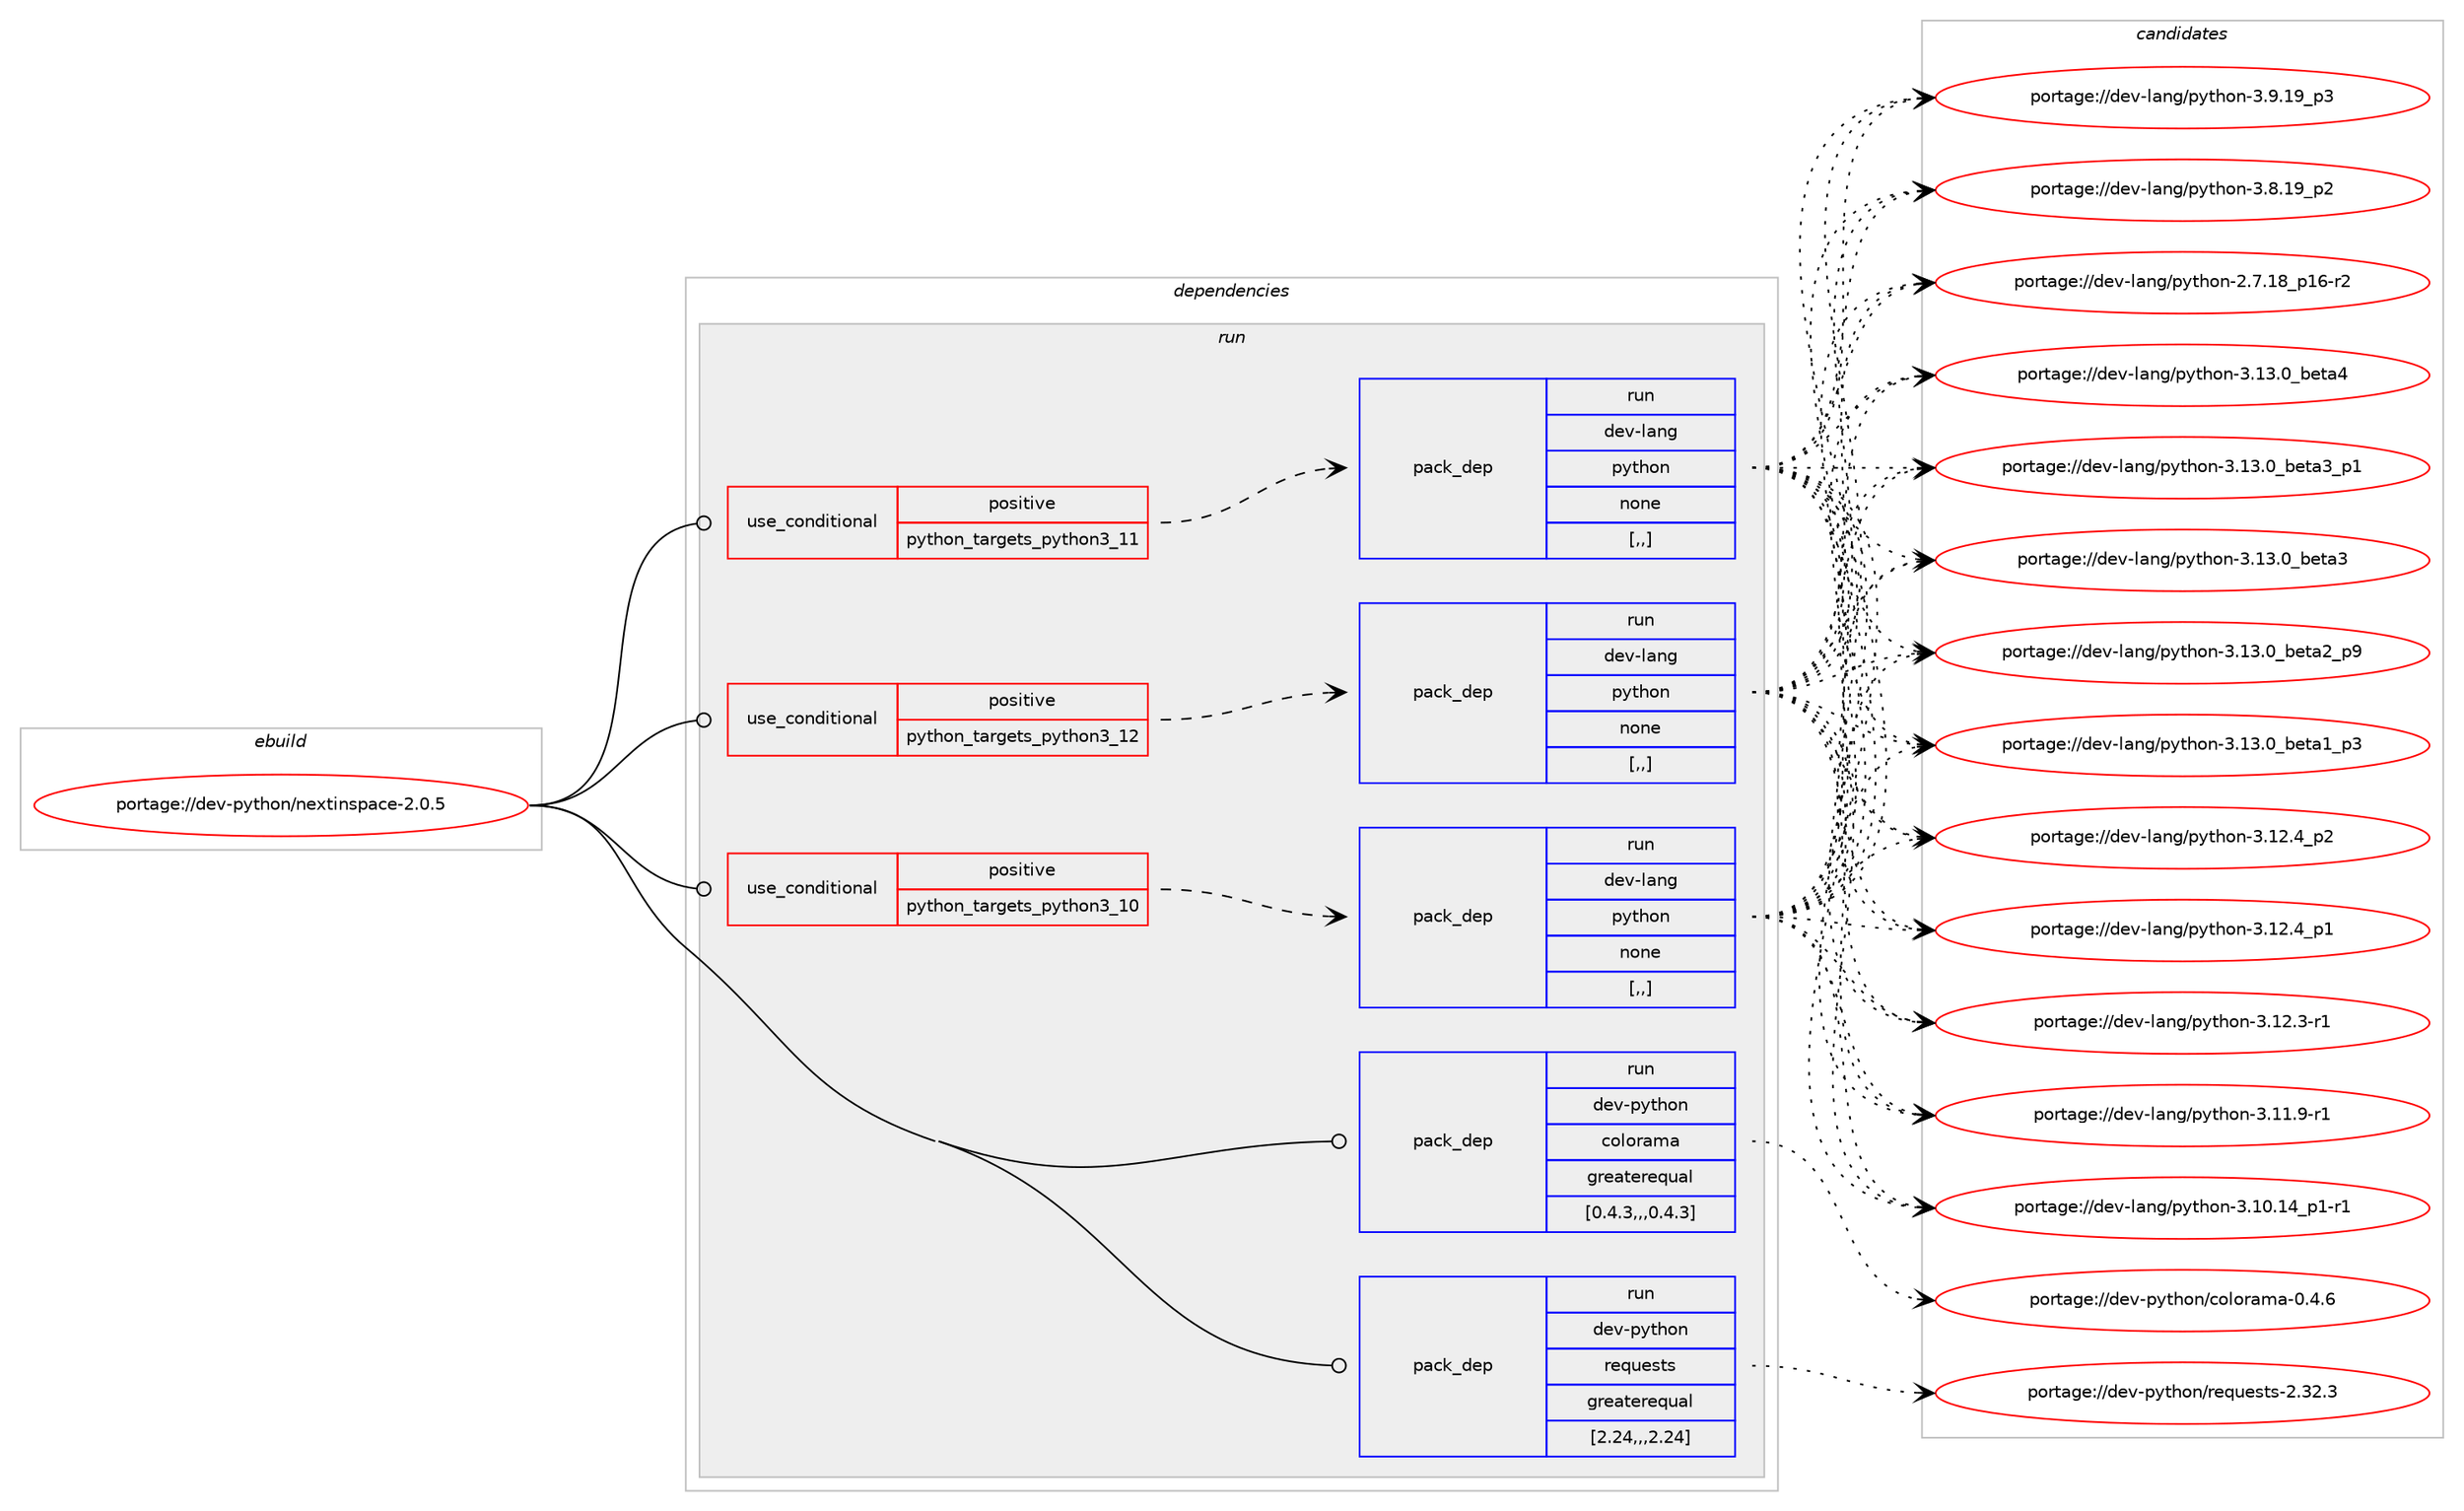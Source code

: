 digraph prolog {

# *************
# Graph options
# *************

newrank=true;
concentrate=true;
compound=true;
graph [rankdir=LR,fontname=Helvetica,fontsize=10,ranksep=1.5];#, ranksep=2.5, nodesep=0.2];
edge  [arrowhead=vee];
node  [fontname=Helvetica,fontsize=10];

# **********
# The ebuild
# **********

subgraph cluster_leftcol {
color=gray;
label=<<i>ebuild</i>>;
id [label="portage://dev-python/nextinspace-2.0.5", color=red, width=4, href="../dev-python/nextinspace-2.0.5.svg"];
}

# ****************
# The dependencies
# ****************

subgraph cluster_midcol {
color=gray;
label=<<i>dependencies</i>>;
subgraph cluster_compile {
fillcolor="#eeeeee";
style=filled;
label=<<i>compile</i>>;
}
subgraph cluster_compileandrun {
fillcolor="#eeeeee";
style=filled;
label=<<i>compile and run</i>>;
}
subgraph cluster_run {
fillcolor="#eeeeee";
style=filled;
label=<<i>run</i>>;
subgraph cond35298 {
dependency152633 [label=<<TABLE BORDER="0" CELLBORDER="1" CELLSPACING="0" CELLPADDING="4"><TR><TD ROWSPAN="3" CELLPADDING="10">use_conditional</TD></TR><TR><TD>positive</TD></TR><TR><TD>python_targets_python3_10</TD></TR></TABLE>>, shape=none, color=red];
subgraph pack116086 {
dependency152634 [label=<<TABLE BORDER="0" CELLBORDER="1" CELLSPACING="0" CELLPADDING="4" WIDTH="220"><TR><TD ROWSPAN="6" CELLPADDING="30">pack_dep</TD></TR><TR><TD WIDTH="110">run</TD></TR><TR><TD>dev-lang</TD></TR><TR><TD>python</TD></TR><TR><TD>none</TD></TR><TR><TD>[,,]</TD></TR></TABLE>>, shape=none, color=blue];
}
dependency152633:e -> dependency152634:w [weight=20,style="dashed",arrowhead="vee"];
}
id:e -> dependency152633:w [weight=20,style="solid",arrowhead="odot"];
subgraph cond35299 {
dependency152635 [label=<<TABLE BORDER="0" CELLBORDER="1" CELLSPACING="0" CELLPADDING="4"><TR><TD ROWSPAN="3" CELLPADDING="10">use_conditional</TD></TR><TR><TD>positive</TD></TR><TR><TD>python_targets_python3_11</TD></TR></TABLE>>, shape=none, color=red];
subgraph pack116087 {
dependency152636 [label=<<TABLE BORDER="0" CELLBORDER="1" CELLSPACING="0" CELLPADDING="4" WIDTH="220"><TR><TD ROWSPAN="6" CELLPADDING="30">pack_dep</TD></TR><TR><TD WIDTH="110">run</TD></TR><TR><TD>dev-lang</TD></TR><TR><TD>python</TD></TR><TR><TD>none</TD></TR><TR><TD>[,,]</TD></TR></TABLE>>, shape=none, color=blue];
}
dependency152635:e -> dependency152636:w [weight=20,style="dashed",arrowhead="vee"];
}
id:e -> dependency152635:w [weight=20,style="solid",arrowhead="odot"];
subgraph cond35300 {
dependency152637 [label=<<TABLE BORDER="0" CELLBORDER="1" CELLSPACING="0" CELLPADDING="4"><TR><TD ROWSPAN="3" CELLPADDING="10">use_conditional</TD></TR><TR><TD>positive</TD></TR><TR><TD>python_targets_python3_12</TD></TR></TABLE>>, shape=none, color=red];
subgraph pack116088 {
dependency152638 [label=<<TABLE BORDER="0" CELLBORDER="1" CELLSPACING="0" CELLPADDING="4" WIDTH="220"><TR><TD ROWSPAN="6" CELLPADDING="30">pack_dep</TD></TR><TR><TD WIDTH="110">run</TD></TR><TR><TD>dev-lang</TD></TR><TR><TD>python</TD></TR><TR><TD>none</TD></TR><TR><TD>[,,]</TD></TR></TABLE>>, shape=none, color=blue];
}
dependency152637:e -> dependency152638:w [weight=20,style="dashed",arrowhead="vee"];
}
id:e -> dependency152637:w [weight=20,style="solid",arrowhead="odot"];
subgraph pack116089 {
dependency152639 [label=<<TABLE BORDER="0" CELLBORDER="1" CELLSPACING="0" CELLPADDING="4" WIDTH="220"><TR><TD ROWSPAN="6" CELLPADDING="30">pack_dep</TD></TR><TR><TD WIDTH="110">run</TD></TR><TR><TD>dev-python</TD></TR><TR><TD>colorama</TD></TR><TR><TD>greaterequal</TD></TR><TR><TD>[0.4.3,,,0.4.3]</TD></TR></TABLE>>, shape=none, color=blue];
}
id:e -> dependency152639:w [weight=20,style="solid",arrowhead="odot"];
subgraph pack116090 {
dependency152640 [label=<<TABLE BORDER="0" CELLBORDER="1" CELLSPACING="0" CELLPADDING="4" WIDTH="220"><TR><TD ROWSPAN="6" CELLPADDING="30">pack_dep</TD></TR><TR><TD WIDTH="110">run</TD></TR><TR><TD>dev-python</TD></TR><TR><TD>requests</TD></TR><TR><TD>greaterequal</TD></TR><TR><TD>[2.24,,,2.24]</TD></TR></TABLE>>, shape=none, color=blue];
}
id:e -> dependency152640:w [weight=20,style="solid",arrowhead="odot"];
}
}

# **************
# The candidates
# **************

subgraph cluster_choices {
rank=same;
color=gray;
label=<<i>candidates</i>>;

subgraph choice116086 {
color=black;
nodesep=1;
choice1001011184510897110103471121211161041111104551464951464895981011169752 [label="portage://dev-lang/python-3.13.0_beta4", color=red, width=4,href="../dev-lang/python-3.13.0_beta4.svg"];
choice10010111845108971101034711212111610411111045514649514648959810111697519511249 [label="portage://dev-lang/python-3.13.0_beta3_p1", color=red, width=4,href="../dev-lang/python-3.13.0_beta3_p1.svg"];
choice1001011184510897110103471121211161041111104551464951464895981011169751 [label="portage://dev-lang/python-3.13.0_beta3", color=red, width=4,href="../dev-lang/python-3.13.0_beta3.svg"];
choice10010111845108971101034711212111610411111045514649514648959810111697509511257 [label="portage://dev-lang/python-3.13.0_beta2_p9", color=red, width=4,href="../dev-lang/python-3.13.0_beta2_p9.svg"];
choice10010111845108971101034711212111610411111045514649514648959810111697499511251 [label="portage://dev-lang/python-3.13.0_beta1_p3", color=red, width=4,href="../dev-lang/python-3.13.0_beta1_p3.svg"];
choice100101118451089711010347112121116104111110455146495046529511250 [label="portage://dev-lang/python-3.12.4_p2", color=red, width=4,href="../dev-lang/python-3.12.4_p2.svg"];
choice100101118451089711010347112121116104111110455146495046529511249 [label="portage://dev-lang/python-3.12.4_p1", color=red, width=4,href="../dev-lang/python-3.12.4_p1.svg"];
choice100101118451089711010347112121116104111110455146495046514511449 [label="portage://dev-lang/python-3.12.3-r1", color=red, width=4,href="../dev-lang/python-3.12.3-r1.svg"];
choice100101118451089711010347112121116104111110455146494946574511449 [label="portage://dev-lang/python-3.11.9-r1", color=red, width=4,href="../dev-lang/python-3.11.9-r1.svg"];
choice100101118451089711010347112121116104111110455146494846495295112494511449 [label="portage://dev-lang/python-3.10.14_p1-r1", color=red, width=4,href="../dev-lang/python-3.10.14_p1-r1.svg"];
choice100101118451089711010347112121116104111110455146574649579511251 [label="portage://dev-lang/python-3.9.19_p3", color=red, width=4,href="../dev-lang/python-3.9.19_p3.svg"];
choice100101118451089711010347112121116104111110455146564649579511250 [label="portage://dev-lang/python-3.8.19_p2", color=red, width=4,href="../dev-lang/python-3.8.19_p2.svg"];
choice100101118451089711010347112121116104111110455046554649569511249544511450 [label="portage://dev-lang/python-2.7.18_p16-r2", color=red, width=4,href="../dev-lang/python-2.7.18_p16-r2.svg"];
dependency152634:e -> choice1001011184510897110103471121211161041111104551464951464895981011169752:w [style=dotted,weight="100"];
dependency152634:e -> choice10010111845108971101034711212111610411111045514649514648959810111697519511249:w [style=dotted,weight="100"];
dependency152634:e -> choice1001011184510897110103471121211161041111104551464951464895981011169751:w [style=dotted,weight="100"];
dependency152634:e -> choice10010111845108971101034711212111610411111045514649514648959810111697509511257:w [style=dotted,weight="100"];
dependency152634:e -> choice10010111845108971101034711212111610411111045514649514648959810111697499511251:w [style=dotted,weight="100"];
dependency152634:e -> choice100101118451089711010347112121116104111110455146495046529511250:w [style=dotted,weight="100"];
dependency152634:e -> choice100101118451089711010347112121116104111110455146495046529511249:w [style=dotted,weight="100"];
dependency152634:e -> choice100101118451089711010347112121116104111110455146495046514511449:w [style=dotted,weight="100"];
dependency152634:e -> choice100101118451089711010347112121116104111110455146494946574511449:w [style=dotted,weight="100"];
dependency152634:e -> choice100101118451089711010347112121116104111110455146494846495295112494511449:w [style=dotted,weight="100"];
dependency152634:e -> choice100101118451089711010347112121116104111110455146574649579511251:w [style=dotted,weight="100"];
dependency152634:e -> choice100101118451089711010347112121116104111110455146564649579511250:w [style=dotted,weight="100"];
dependency152634:e -> choice100101118451089711010347112121116104111110455046554649569511249544511450:w [style=dotted,weight="100"];
}
subgraph choice116087 {
color=black;
nodesep=1;
choice1001011184510897110103471121211161041111104551464951464895981011169752 [label="portage://dev-lang/python-3.13.0_beta4", color=red, width=4,href="../dev-lang/python-3.13.0_beta4.svg"];
choice10010111845108971101034711212111610411111045514649514648959810111697519511249 [label="portage://dev-lang/python-3.13.0_beta3_p1", color=red, width=4,href="../dev-lang/python-3.13.0_beta3_p1.svg"];
choice1001011184510897110103471121211161041111104551464951464895981011169751 [label="portage://dev-lang/python-3.13.0_beta3", color=red, width=4,href="../dev-lang/python-3.13.0_beta3.svg"];
choice10010111845108971101034711212111610411111045514649514648959810111697509511257 [label="portage://dev-lang/python-3.13.0_beta2_p9", color=red, width=4,href="../dev-lang/python-3.13.0_beta2_p9.svg"];
choice10010111845108971101034711212111610411111045514649514648959810111697499511251 [label="portage://dev-lang/python-3.13.0_beta1_p3", color=red, width=4,href="../dev-lang/python-3.13.0_beta1_p3.svg"];
choice100101118451089711010347112121116104111110455146495046529511250 [label="portage://dev-lang/python-3.12.4_p2", color=red, width=4,href="../dev-lang/python-3.12.4_p2.svg"];
choice100101118451089711010347112121116104111110455146495046529511249 [label="portage://dev-lang/python-3.12.4_p1", color=red, width=4,href="../dev-lang/python-3.12.4_p1.svg"];
choice100101118451089711010347112121116104111110455146495046514511449 [label="portage://dev-lang/python-3.12.3-r1", color=red, width=4,href="../dev-lang/python-3.12.3-r1.svg"];
choice100101118451089711010347112121116104111110455146494946574511449 [label="portage://dev-lang/python-3.11.9-r1", color=red, width=4,href="../dev-lang/python-3.11.9-r1.svg"];
choice100101118451089711010347112121116104111110455146494846495295112494511449 [label="portage://dev-lang/python-3.10.14_p1-r1", color=red, width=4,href="../dev-lang/python-3.10.14_p1-r1.svg"];
choice100101118451089711010347112121116104111110455146574649579511251 [label="portage://dev-lang/python-3.9.19_p3", color=red, width=4,href="../dev-lang/python-3.9.19_p3.svg"];
choice100101118451089711010347112121116104111110455146564649579511250 [label="portage://dev-lang/python-3.8.19_p2", color=red, width=4,href="../dev-lang/python-3.8.19_p2.svg"];
choice100101118451089711010347112121116104111110455046554649569511249544511450 [label="portage://dev-lang/python-2.7.18_p16-r2", color=red, width=4,href="../dev-lang/python-2.7.18_p16-r2.svg"];
dependency152636:e -> choice1001011184510897110103471121211161041111104551464951464895981011169752:w [style=dotted,weight="100"];
dependency152636:e -> choice10010111845108971101034711212111610411111045514649514648959810111697519511249:w [style=dotted,weight="100"];
dependency152636:e -> choice1001011184510897110103471121211161041111104551464951464895981011169751:w [style=dotted,weight="100"];
dependency152636:e -> choice10010111845108971101034711212111610411111045514649514648959810111697509511257:w [style=dotted,weight="100"];
dependency152636:e -> choice10010111845108971101034711212111610411111045514649514648959810111697499511251:w [style=dotted,weight="100"];
dependency152636:e -> choice100101118451089711010347112121116104111110455146495046529511250:w [style=dotted,weight="100"];
dependency152636:e -> choice100101118451089711010347112121116104111110455146495046529511249:w [style=dotted,weight="100"];
dependency152636:e -> choice100101118451089711010347112121116104111110455146495046514511449:w [style=dotted,weight="100"];
dependency152636:e -> choice100101118451089711010347112121116104111110455146494946574511449:w [style=dotted,weight="100"];
dependency152636:e -> choice100101118451089711010347112121116104111110455146494846495295112494511449:w [style=dotted,weight="100"];
dependency152636:e -> choice100101118451089711010347112121116104111110455146574649579511251:w [style=dotted,weight="100"];
dependency152636:e -> choice100101118451089711010347112121116104111110455146564649579511250:w [style=dotted,weight="100"];
dependency152636:e -> choice100101118451089711010347112121116104111110455046554649569511249544511450:w [style=dotted,weight="100"];
}
subgraph choice116088 {
color=black;
nodesep=1;
choice1001011184510897110103471121211161041111104551464951464895981011169752 [label="portage://dev-lang/python-3.13.0_beta4", color=red, width=4,href="../dev-lang/python-3.13.0_beta4.svg"];
choice10010111845108971101034711212111610411111045514649514648959810111697519511249 [label="portage://dev-lang/python-3.13.0_beta3_p1", color=red, width=4,href="../dev-lang/python-3.13.0_beta3_p1.svg"];
choice1001011184510897110103471121211161041111104551464951464895981011169751 [label="portage://dev-lang/python-3.13.0_beta3", color=red, width=4,href="../dev-lang/python-3.13.0_beta3.svg"];
choice10010111845108971101034711212111610411111045514649514648959810111697509511257 [label="portage://dev-lang/python-3.13.0_beta2_p9", color=red, width=4,href="../dev-lang/python-3.13.0_beta2_p9.svg"];
choice10010111845108971101034711212111610411111045514649514648959810111697499511251 [label="portage://dev-lang/python-3.13.0_beta1_p3", color=red, width=4,href="../dev-lang/python-3.13.0_beta1_p3.svg"];
choice100101118451089711010347112121116104111110455146495046529511250 [label="portage://dev-lang/python-3.12.4_p2", color=red, width=4,href="../dev-lang/python-3.12.4_p2.svg"];
choice100101118451089711010347112121116104111110455146495046529511249 [label="portage://dev-lang/python-3.12.4_p1", color=red, width=4,href="../dev-lang/python-3.12.4_p1.svg"];
choice100101118451089711010347112121116104111110455146495046514511449 [label="portage://dev-lang/python-3.12.3-r1", color=red, width=4,href="../dev-lang/python-3.12.3-r1.svg"];
choice100101118451089711010347112121116104111110455146494946574511449 [label="portage://dev-lang/python-3.11.9-r1", color=red, width=4,href="../dev-lang/python-3.11.9-r1.svg"];
choice100101118451089711010347112121116104111110455146494846495295112494511449 [label="portage://dev-lang/python-3.10.14_p1-r1", color=red, width=4,href="../dev-lang/python-3.10.14_p1-r1.svg"];
choice100101118451089711010347112121116104111110455146574649579511251 [label="portage://dev-lang/python-3.9.19_p3", color=red, width=4,href="../dev-lang/python-3.9.19_p3.svg"];
choice100101118451089711010347112121116104111110455146564649579511250 [label="portage://dev-lang/python-3.8.19_p2", color=red, width=4,href="../dev-lang/python-3.8.19_p2.svg"];
choice100101118451089711010347112121116104111110455046554649569511249544511450 [label="portage://dev-lang/python-2.7.18_p16-r2", color=red, width=4,href="../dev-lang/python-2.7.18_p16-r2.svg"];
dependency152638:e -> choice1001011184510897110103471121211161041111104551464951464895981011169752:w [style=dotted,weight="100"];
dependency152638:e -> choice10010111845108971101034711212111610411111045514649514648959810111697519511249:w [style=dotted,weight="100"];
dependency152638:e -> choice1001011184510897110103471121211161041111104551464951464895981011169751:w [style=dotted,weight="100"];
dependency152638:e -> choice10010111845108971101034711212111610411111045514649514648959810111697509511257:w [style=dotted,weight="100"];
dependency152638:e -> choice10010111845108971101034711212111610411111045514649514648959810111697499511251:w [style=dotted,weight="100"];
dependency152638:e -> choice100101118451089711010347112121116104111110455146495046529511250:w [style=dotted,weight="100"];
dependency152638:e -> choice100101118451089711010347112121116104111110455146495046529511249:w [style=dotted,weight="100"];
dependency152638:e -> choice100101118451089711010347112121116104111110455146495046514511449:w [style=dotted,weight="100"];
dependency152638:e -> choice100101118451089711010347112121116104111110455146494946574511449:w [style=dotted,weight="100"];
dependency152638:e -> choice100101118451089711010347112121116104111110455146494846495295112494511449:w [style=dotted,weight="100"];
dependency152638:e -> choice100101118451089711010347112121116104111110455146574649579511251:w [style=dotted,weight="100"];
dependency152638:e -> choice100101118451089711010347112121116104111110455146564649579511250:w [style=dotted,weight="100"];
dependency152638:e -> choice100101118451089711010347112121116104111110455046554649569511249544511450:w [style=dotted,weight="100"];
}
subgraph choice116089 {
color=black;
nodesep=1;
choice1001011184511212111610411111047991111081111149710997454846524654 [label="portage://dev-python/colorama-0.4.6", color=red, width=4,href="../dev-python/colorama-0.4.6.svg"];
dependency152639:e -> choice1001011184511212111610411111047991111081111149710997454846524654:w [style=dotted,weight="100"];
}
subgraph choice116090 {
color=black;
nodesep=1;
choice100101118451121211161041111104711410111311710111511611545504651504651 [label="portage://dev-python/requests-2.32.3", color=red, width=4,href="../dev-python/requests-2.32.3.svg"];
dependency152640:e -> choice100101118451121211161041111104711410111311710111511611545504651504651:w [style=dotted,weight="100"];
}
}

}
